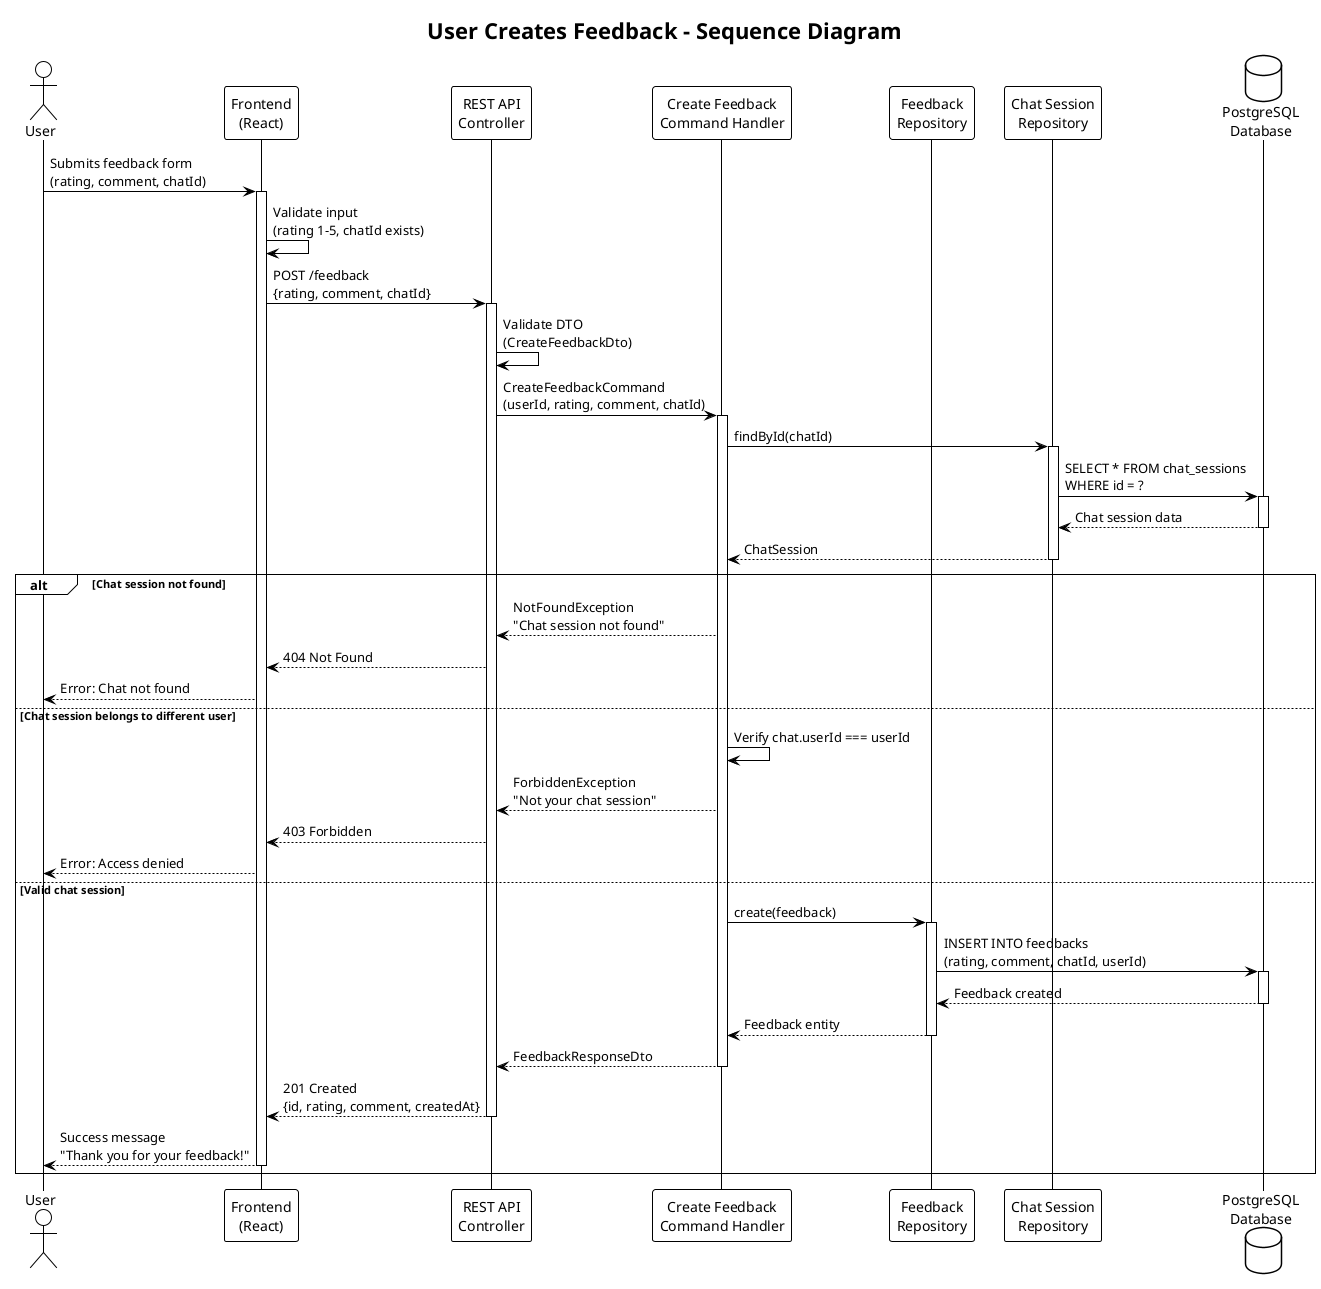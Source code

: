 @startuml User Create Feedback Flow
!theme plain
skinparam backgroundColor #FFFFFF
skinparam handwritten false
skinparam shadowing false
skinparam defaultFontName Arial

title User Creates Feedback - Sequence Diagram

actor User
participant "Frontend\n(React)" as Frontend
participant "REST API\nController" as RestAPI
participant "Create Feedback\nCommand Handler" as Handler
participant "Feedback\nRepository" as FeedbackRepo
participant "Chat Session\nRepository" as ChatRepo
database "PostgreSQL\nDatabase" as DB

User -> Frontend: Submits feedback form\n(rating, comment, chatId)
activate Frontend

Frontend -> Frontend: Validate input\n(rating 1-5, chatId exists)

Frontend -> RestAPI: POST /feedback\n{rating, comment, chatId}
activate RestAPI

RestAPI -> RestAPI: Validate DTO\n(CreateFeedbackDto)

RestAPI -> Handler: CreateFeedbackCommand\n(userId, rating, comment, chatId)
activate Handler

Handler -> ChatRepo: findById(chatId)
activate ChatRepo
ChatRepo -> DB: SELECT * FROM chat_sessions\nWHERE id = ?
activate DB
DB --> ChatRepo: Chat session data
deactivate DB
ChatRepo --> Handler: ChatSession
deactivate ChatRepo

alt Chat session not found
    Handler --> RestAPI: NotFoundException\n"Chat session not found"
    RestAPI --> Frontend: 404 Not Found
    Frontend --> User: Error: Chat not found
else Chat session belongs to different user
    Handler -> Handler: Verify chat.userId === userId
    Handler --> RestAPI: ForbiddenException\n"Not your chat session"
    RestAPI --> Frontend: 403 Forbidden
    Frontend --> User: Error: Access denied
else Valid chat session
    Handler -> FeedbackRepo: create(feedback)
    activate FeedbackRepo
    FeedbackRepo -> DB: INSERT INTO feedbacks\n(rating, comment, chatId, userId)
    activate DB
    DB --> FeedbackRepo: Feedback created
    deactivate DB
    FeedbackRepo --> Handler: Feedback entity
    deactivate FeedbackRepo
    
    Handler --> RestAPI: FeedbackResponseDto
    deactivate Handler
    
    RestAPI --> Frontend: 201 Created\n{id, rating, comment, createdAt}
    deactivate RestAPI
    
    Frontend --> User: Success message\n"Thank you for your feedback!"
    deactivate Frontend
end

@enduml
